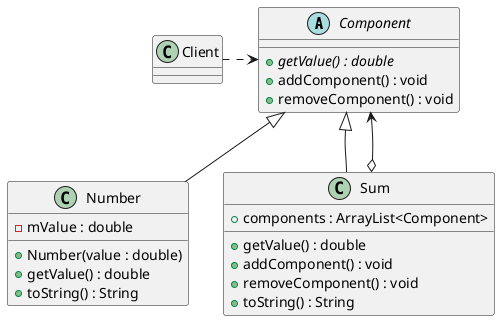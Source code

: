 @startuml

abstract class Component {
  + {abstract} getValue() : double
  + addComponent() : void
  + removeComponent() : void
}
class Number {
  - mValue : double
  + Number(value : double)
  + getValue() : double
  + toString() : String
}
class Sum {
  + components : ArrayList<Component>
  + getValue() : double
  + addComponent() : void
  + removeComponent() : void
  + toString() : String
}

Component <|-- Number
Component <|-- Sum

Component <--o Sum

Client .> Component

@enduml